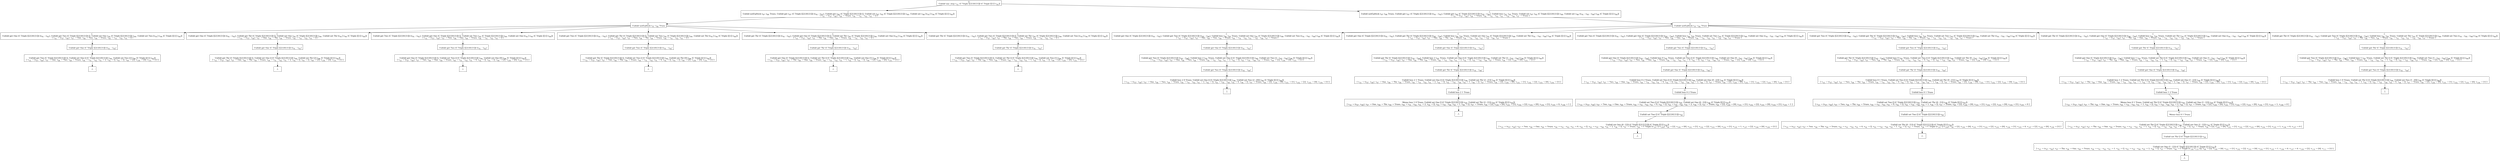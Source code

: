 digraph {
    graph [rankdir=TB
          ,bgcolor=transparent];
    node [shape=box
         ,fillcolor=white
         ,style=filled];
    0 [label=<O <BR/> Unfold one_step v<SUB>43</SUB> (C Triple [[2] [0] [1]]) (C Triple [[] [] v<SUB>84</SUB>])>];
    1 [label=<C <BR/> Unfold notEqStick v<SUB>87</SUB> v<SUB>88</SUB> Trueo, Unfold get v<SUB>87</SUB> (C Triple [[2] [0] [1]]) (v<SUB>91</SUB> : v<SUB>92</SUB>), Unfold get v<SUB>88</SUB> (C Triple [[2] [0] [1]]) [], Unfold set v<SUB>87</SUB> v<SUB>92</SUB> (C Triple [[2] [0] [1]]) v<SUB>94</SUB>, Unfold set v<SUB>88</SUB> [v<SUB>91</SUB>] v<SUB>94</SUB> (C Triple [[] [] v<SUB>84</SUB>]) <BR/>  [ v<SUB>43</SUB> &rarr; (v<SUB>87</SUB>, v<SUB>88</SUB>), v<SUB>89</SUB> &rarr; Trueo, v<SUB>90</SUB> &rarr; v<SUB>91</SUB> : v<SUB>92</SUB>, v<SUB>93</SUB> &rarr; [] ] >];
    2 [label=<C <BR/> Unfold notEqStick v<SUB>87</SUB> v<SUB>88</SUB> Trueo, Unfold get v<SUB>87</SUB> (C Triple [[2] [0] [1]]) (v<SUB>91</SUB> : v<SUB>92</SUB>), Unfold get v<SUB>88</SUB> (C Triple [[2] [0] [1]]) (v<SUB>95</SUB> : v<SUB>96</SUB>), Unfold less v<SUB>91</SUB> v<SUB>95</SUB> Trueo, Unfold set v<SUB>87</SUB> v<SUB>92</SUB> (C Triple [[2] [0] [1]]) v<SUB>98</SUB>, Unfold set v<SUB>88</SUB> (v<SUB>91</SUB> : v<SUB>95</SUB> : v<SUB>96</SUB>) v<SUB>98</SUB> (C Triple [[] [] v<SUB>84</SUB>]) <BR/>  [ v<SUB>43</SUB> &rarr; (v<SUB>87</SUB>, v<SUB>88</SUB>), v<SUB>89</SUB> &rarr; Trueo, v<SUB>90</SUB> &rarr; v<SUB>91</SUB> : v<SUB>92</SUB>, v<SUB>93</SUB> &rarr; v<SUB>95</SUB> : v<SUB>96</SUB>, v<SUB>97</SUB> &rarr; Trueo ] >];
    3 [label=<O <BR/> Unfold notEqStick v<SUB>87</SUB> v<SUB>88</SUB> Trueo>];
    4 [label=<C <BR/> Unfold get One (C Triple [[2] [0] [1]]) (v<SUB>91</SUB> : v<SUB>92</SUB>), Unfold get Two (C Triple [[2] [0] [1]]) [], Unfold set One v<SUB>92</SUB> (C Triple [[2] [0] [1]]) v<SUB>94</SUB>, Unfold set Two [v<SUB>91</SUB>] v<SUB>94</SUB> (C Triple [[] [] v<SUB>84</SUB>]) <BR/>  [ v<SUB>43</SUB> &rarr; (v<SUB>87</SUB>, v<SUB>88</SUB>), v<SUB>87</SUB> &rarr; One, v<SUB>88</SUB> &rarr; Two, v<SUB>89</SUB> &rarr; Trueo, v<SUB>90</SUB> &rarr; v<SUB>91</SUB> : v<SUB>92</SUB>, v<SUB>93</SUB> &rarr; [] ] >];
    5 [label=<C <BR/> Unfold get One (C Triple [[2] [0] [1]]) (v<SUB>91</SUB> : v<SUB>92</SUB>), Unfold get Thr (C Triple [[2] [0] [1]]) [], Unfold set One v<SUB>92</SUB> (C Triple [[2] [0] [1]]) v<SUB>94</SUB>, Unfold set Thr [v<SUB>91</SUB>] v<SUB>94</SUB> (C Triple [[] [] v<SUB>84</SUB>]) <BR/>  [ v<SUB>43</SUB> &rarr; (v<SUB>87</SUB>, v<SUB>88</SUB>), v<SUB>87</SUB> &rarr; One, v<SUB>88</SUB> &rarr; Thr, v<SUB>89</SUB> &rarr; Trueo, v<SUB>90</SUB> &rarr; v<SUB>91</SUB> : v<SUB>92</SUB>, v<SUB>93</SUB> &rarr; [] ] >];
    6 [label=<C <BR/> Unfold get Two (C Triple [[2] [0] [1]]) (v<SUB>91</SUB> : v<SUB>92</SUB>), Unfold get One (C Triple [[2] [0] [1]]) [], Unfold set Two v<SUB>92</SUB> (C Triple [[2] [0] [1]]) v<SUB>94</SUB>, Unfold set One [v<SUB>91</SUB>] v<SUB>94</SUB> (C Triple [[] [] v<SUB>84</SUB>]) <BR/>  [ v<SUB>43</SUB> &rarr; (v<SUB>87</SUB>, v<SUB>88</SUB>), v<SUB>87</SUB> &rarr; Two, v<SUB>88</SUB> &rarr; One, v<SUB>89</SUB> &rarr; Trueo, v<SUB>90</SUB> &rarr; v<SUB>91</SUB> : v<SUB>92</SUB>, v<SUB>93</SUB> &rarr; [] ] >];
    7 [label=<C <BR/> Unfold get Two (C Triple [[2] [0] [1]]) (v<SUB>91</SUB> : v<SUB>92</SUB>), Unfold get Thr (C Triple [[2] [0] [1]]) [], Unfold set Two v<SUB>92</SUB> (C Triple [[2] [0] [1]]) v<SUB>94</SUB>, Unfold set Thr [v<SUB>91</SUB>] v<SUB>94</SUB> (C Triple [[] [] v<SUB>84</SUB>]) <BR/>  [ v<SUB>43</SUB> &rarr; (v<SUB>87</SUB>, v<SUB>88</SUB>), v<SUB>87</SUB> &rarr; Two, v<SUB>88</SUB> &rarr; Thr, v<SUB>89</SUB> &rarr; Trueo, v<SUB>90</SUB> &rarr; v<SUB>91</SUB> : v<SUB>92</SUB>, v<SUB>93</SUB> &rarr; [] ] >];
    8 [label=<C <BR/> Unfold get Thr (C Triple [[2] [0] [1]]) (v<SUB>91</SUB> : v<SUB>92</SUB>), Unfold get One (C Triple [[2] [0] [1]]) [], Unfold set Thr v<SUB>92</SUB> (C Triple [[2] [0] [1]]) v<SUB>94</SUB>, Unfold set One [v<SUB>91</SUB>] v<SUB>94</SUB> (C Triple [[] [] v<SUB>84</SUB>]) <BR/>  [ v<SUB>43</SUB> &rarr; (v<SUB>87</SUB>, v<SUB>88</SUB>), v<SUB>87</SUB> &rarr; Thr, v<SUB>88</SUB> &rarr; One, v<SUB>89</SUB> &rarr; Trueo, v<SUB>90</SUB> &rarr; v<SUB>91</SUB> : v<SUB>92</SUB>, v<SUB>93</SUB> &rarr; [] ] >];
    9 [label=<C <BR/> Unfold get Thr (C Triple [[2] [0] [1]]) (v<SUB>91</SUB> : v<SUB>92</SUB>), Unfold get Two (C Triple [[2] [0] [1]]) [], Unfold set Thr v<SUB>92</SUB> (C Triple [[2] [0] [1]]) v<SUB>94</SUB>, Unfold set Two [v<SUB>91</SUB>] v<SUB>94</SUB> (C Triple [[] [] v<SUB>84</SUB>]) <BR/>  [ v<SUB>43</SUB> &rarr; (v<SUB>87</SUB>, v<SUB>88</SUB>), v<SUB>87</SUB> &rarr; Thr, v<SUB>88</SUB> &rarr; Two, v<SUB>89</SUB> &rarr; Trueo, v<SUB>90</SUB> &rarr; v<SUB>91</SUB> : v<SUB>92</SUB>, v<SUB>93</SUB> &rarr; [] ] >];
    10 [label=<O <BR/> Unfold get One (C Triple [[2] [0] [1]]) (v<SUB>91</SUB> : v<SUB>92</SUB>)>];
    11 [label=<C <BR/> Unfold get Two (C Triple [[2] [0] [1]]) [], Unfold set One [] (C Triple [[2] [0] [1]]) v<SUB>94</SUB>, Unfold set Two [2] v<SUB>94</SUB> (C Triple [[] [] v<SUB>84</SUB>]) <BR/>  [ v<SUB>43</SUB> &rarr; (v<SUB>87</SUB>, v<SUB>88</SUB>), v<SUB>87</SUB> &rarr; One, v<SUB>88</SUB> &rarr; Two, v<SUB>89</SUB> &rarr; Trueo, v<SUB>90</SUB> &rarr; v<SUB>91</SUB> : v<SUB>92</SUB>, v<SUB>91</SUB> &rarr; 2, v<SUB>92</SUB> &rarr; [], v<SUB>93</SUB> &rarr; [], v<SUB>99</SUB> &rarr; [2], v<SUB>100</SUB> &rarr; [0], v<SUB>101</SUB> &rarr; [1] ] >];
    12 [label=<_|_>];
    13 [label=<O <BR/> Unfold get One (C Triple [[2] [0] [1]]) (v<SUB>91</SUB> : v<SUB>92</SUB>)>];
    14 [label=<C <BR/> Unfold get Thr (C Triple [[2] [0] [1]]) [], Unfold set One [] (C Triple [[2] [0] [1]]) v<SUB>94</SUB>, Unfold set Thr [2] v<SUB>94</SUB> (C Triple [[] [] v<SUB>84</SUB>]) <BR/>  [ v<SUB>43</SUB> &rarr; (v<SUB>87</SUB>, v<SUB>88</SUB>), v<SUB>87</SUB> &rarr; One, v<SUB>88</SUB> &rarr; Thr, v<SUB>89</SUB> &rarr; Trueo, v<SUB>90</SUB> &rarr; v<SUB>91</SUB> : v<SUB>92</SUB>, v<SUB>91</SUB> &rarr; 2, v<SUB>92</SUB> &rarr; [], v<SUB>93</SUB> &rarr; [], v<SUB>99</SUB> &rarr; [2], v<SUB>100</SUB> &rarr; [0], v<SUB>101</SUB> &rarr; [1] ] >];
    15 [label=<_|_>];
    16 [label=<O <BR/> Unfold get Two (C Triple [[2] [0] [1]]) (v<SUB>91</SUB> : v<SUB>92</SUB>)>];
    17 [label=<C <BR/> Unfold get One (C Triple [[2] [0] [1]]) [], Unfold set Two [] (C Triple [[2] [0] [1]]) v<SUB>94</SUB>, Unfold set One [0] v<SUB>94</SUB> (C Triple [[] [] v<SUB>84</SUB>]) <BR/>  [ v<SUB>43</SUB> &rarr; (v<SUB>87</SUB>, v<SUB>88</SUB>), v<SUB>87</SUB> &rarr; Two, v<SUB>88</SUB> &rarr; One, v<SUB>89</SUB> &rarr; Trueo, v<SUB>90</SUB> &rarr; v<SUB>91</SUB> : v<SUB>92</SUB>, v<SUB>91</SUB> &rarr; 0, v<SUB>92</SUB> &rarr; [], v<SUB>93</SUB> &rarr; [], v<SUB>99</SUB> &rarr; [2], v<SUB>100</SUB> &rarr; [0], v<SUB>101</SUB> &rarr; [1] ] >];
    18 [label=<_|_>];
    19 [label=<O <BR/> Unfold get Two (C Triple [[2] [0] [1]]) (v<SUB>91</SUB> : v<SUB>92</SUB>)>];
    20 [label=<C <BR/> Unfold get Thr (C Triple [[2] [0] [1]]) [], Unfold set Two [] (C Triple [[2] [0] [1]]) v<SUB>94</SUB>, Unfold set Thr [0] v<SUB>94</SUB> (C Triple [[] [] v<SUB>84</SUB>]) <BR/>  [ v<SUB>43</SUB> &rarr; (v<SUB>87</SUB>, v<SUB>88</SUB>), v<SUB>87</SUB> &rarr; Two, v<SUB>88</SUB> &rarr; Thr, v<SUB>89</SUB> &rarr; Trueo, v<SUB>90</SUB> &rarr; v<SUB>91</SUB> : v<SUB>92</SUB>, v<SUB>91</SUB> &rarr; 0, v<SUB>92</SUB> &rarr; [], v<SUB>93</SUB> &rarr; [], v<SUB>99</SUB> &rarr; [2], v<SUB>100</SUB> &rarr; [0], v<SUB>101</SUB> &rarr; [1] ] >];
    21 [label=<_|_>];
    22 [label=<O <BR/> Unfold get Thr (C Triple [[2] [0] [1]]) (v<SUB>91</SUB> : v<SUB>92</SUB>)>];
    23 [label=<C <BR/> Unfold get One (C Triple [[2] [0] [1]]) [], Unfold set Thr [] (C Triple [[2] [0] [1]]) v<SUB>94</SUB>, Unfold set One [1] v<SUB>94</SUB> (C Triple [[] [] v<SUB>84</SUB>]) <BR/>  [ v<SUB>43</SUB> &rarr; (v<SUB>87</SUB>, v<SUB>88</SUB>), v<SUB>87</SUB> &rarr; Thr, v<SUB>88</SUB> &rarr; One, v<SUB>89</SUB> &rarr; Trueo, v<SUB>90</SUB> &rarr; v<SUB>91</SUB> : v<SUB>92</SUB>, v<SUB>91</SUB> &rarr; 1, v<SUB>92</SUB> &rarr; [], v<SUB>93</SUB> &rarr; [], v<SUB>99</SUB> &rarr; [2], v<SUB>100</SUB> &rarr; [0], v<SUB>101</SUB> &rarr; [1] ] >];
    24 [label=<_|_>];
    25 [label=<O <BR/> Unfold get Thr (C Triple [[2] [0] [1]]) (v<SUB>91</SUB> : v<SUB>92</SUB>)>];
    26 [label=<C <BR/> Unfold get Two (C Triple [[2] [0] [1]]) [], Unfold set Thr [] (C Triple [[2] [0] [1]]) v<SUB>94</SUB>, Unfold set Two [1] v<SUB>94</SUB> (C Triple [[] [] v<SUB>84</SUB>]) <BR/>  [ v<SUB>43</SUB> &rarr; (v<SUB>87</SUB>, v<SUB>88</SUB>), v<SUB>87</SUB> &rarr; Thr, v<SUB>88</SUB> &rarr; Two, v<SUB>89</SUB> &rarr; Trueo, v<SUB>90</SUB> &rarr; v<SUB>91</SUB> : v<SUB>92</SUB>, v<SUB>91</SUB> &rarr; 1, v<SUB>92</SUB> &rarr; [], v<SUB>93</SUB> &rarr; [], v<SUB>99</SUB> &rarr; [2], v<SUB>100</SUB> &rarr; [0], v<SUB>101</SUB> &rarr; [1] ] >];
    27 [label=<_|_>];
    28 [label=<O <BR/> Unfold notEqStick v<SUB>87</SUB> v<SUB>88</SUB> Trueo>];
    29 [label=<C <BR/> Unfold get One (C Triple [[2] [0] [1]]) (v<SUB>91</SUB> : v<SUB>92</SUB>), Unfold get Two (C Triple [[2] [0] [1]]) (v<SUB>95</SUB> : v<SUB>96</SUB>), Unfold less v<SUB>91</SUB> v<SUB>95</SUB> Trueo, Unfold set One v<SUB>92</SUB> (C Triple [[2] [0] [1]]) v<SUB>98</SUB>, Unfold set Two (v<SUB>91</SUB> : v<SUB>95</SUB> : v<SUB>96</SUB>) v<SUB>98</SUB> (C Triple [[] [] v<SUB>84</SUB>]) <BR/>  [ v<SUB>43</SUB> &rarr; (v<SUB>87</SUB>, v<SUB>88</SUB>), v<SUB>87</SUB> &rarr; One, v<SUB>88</SUB> &rarr; Two, v<SUB>89</SUB> &rarr; Trueo, v<SUB>90</SUB> &rarr; v<SUB>91</SUB> : v<SUB>92</SUB>, v<SUB>93</SUB> &rarr; v<SUB>95</SUB> : v<SUB>96</SUB>, v<SUB>97</SUB> &rarr; Trueo ] >];
    30 [label=<C <BR/> Unfold get One (C Triple [[2] [0] [1]]) (v<SUB>91</SUB> : v<SUB>92</SUB>), Unfold get Thr (C Triple [[2] [0] [1]]) (v<SUB>95</SUB> : v<SUB>96</SUB>), Unfold less v<SUB>91</SUB> v<SUB>95</SUB> Trueo, Unfold set One v<SUB>92</SUB> (C Triple [[2] [0] [1]]) v<SUB>98</SUB>, Unfold set Thr (v<SUB>91</SUB> : v<SUB>95</SUB> : v<SUB>96</SUB>) v<SUB>98</SUB> (C Triple [[] [] v<SUB>84</SUB>]) <BR/>  [ v<SUB>43</SUB> &rarr; (v<SUB>87</SUB>, v<SUB>88</SUB>), v<SUB>87</SUB> &rarr; One, v<SUB>88</SUB> &rarr; Thr, v<SUB>89</SUB> &rarr; Trueo, v<SUB>90</SUB> &rarr; v<SUB>91</SUB> : v<SUB>92</SUB>, v<SUB>93</SUB> &rarr; v<SUB>95</SUB> : v<SUB>96</SUB>, v<SUB>97</SUB> &rarr; Trueo ] >];
    31 [label=<C <BR/> Unfold get Two (C Triple [[2] [0] [1]]) (v<SUB>91</SUB> : v<SUB>92</SUB>), Unfold get One (C Triple [[2] [0] [1]]) (v<SUB>95</SUB> : v<SUB>96</SUB>), Unfold less v<SUB>91</SUB> v<SUB>95</SUB> Trueo, Unfold set Two v<SUB>92</SUB> (C Triple [[2] [0] [1]]) v<SUB>98</SUB>, Unfold set One (v<SUB>91</SUB> : v<SUB>95</SUB> : v<SUB>96</SUB>) v<SUB>98</SUB> (C Triple [[] [] v<SUB>84</SUB>]) <BR/>  [ v<SUB>43</SUB> &rarr; (v<SUB>87</SUB>, v<SUB>88</SUB>), v<SUB>87</SUB> &rarr; Two, v<SUB>88</SUB> &rarr; One, v<SUB>89</SUB> &rarr; Trueo, v<SUB>90</SUB> &rarr; v<SUB>91</SUB> : v<SUB>92</SUB>, v<SUB>93</SUB> &rarr; v<SUB>95</SUB> : v<SUB>96</SUB>, v<SUB>97</SUB> &rarr; Trueo ] >];
    32 [label=<C <BR/> Unfold get Two (C Triple [[2] [0] [1]]) (v<SUB>91</SUB> : v<SUB>92</SUB>), Unfold get Thr (C Triple [[2] [0] [1]]) (v<SUB>95</SUB> : v<SUB>96</SUB>), Unfold less v<SUB>91</SUB> v<SUB>95</SUB> Trueo, Unfold set Two v<SUB>92</SUB> (C Triple [[2] [0] [1]]) v<SUB>98</SUB>, Unfold set Thr (v<SUB>91</SUB> : v<SUB>95</SUB> : v<SUB>96</SUB>) v<SUB>98</SUB> (C Triple [[] [] v<SUB>84</SUB>]) <BR/>  [ v<SUB>43</SUB> &rarr; (v<SUB>87</SUB>, v<SUB>88</SUB>), v<SUB>87</SUB> &rarr; Two, v<SUB>88</SUB> &rarr; Thr, v<SUB>89</SUB> &rarr; Trueo, v<SUB>90</SUB> &rarr; v<SUB>91</SUB> : v<SUB>92</SUB>, v<SUB>93</SUB> &rarr; v<SUB>95</SUB> : v<SUB>96</SUB>, v<SUB>97</SUB> &rarr; Trueo ] >];
    33 [label=<C <BR/> Unfold get Thr (C Triple [[2] [0] [1]]) (v<SUB>91</SUB> : v<SUB>92</SUB>), Unfold get One (C Triple [[2] [0] [1]]) (v<SUB>95</SUB> : v<SUB>96</SUB>), Unfold less v<SUB>91</SUB> v<SUB>95</SUB> Trueo, Unfold set Thr v<SUB>92</SUB> (C Triple [[2] [0] [1]]) v<SUB>98</SUB>, Unfold set One (v<SUB>91</SUB> : v<SUB>95</SUB> : v<SUB>96</SUB>) v<SUB>98</SUB> (C Triple [[] [] v<SUB>84</SUB>]) <BR/>  [ v<SUB>43</SUB> &rarr; (v<SUB>87</SUB>, v<SUB>88</SUB>), v<SUB>87</SUB> &rarr; Thr, v<SUB>88</SUB> &rarr; One, v<SUB>89</SUB> &rarr; Trueo, v<SUB>90</SUB> &rarr; v<SUB>91</SUB> : v<SUB>92</SUB>, v<SUB>93</SUB> &rarr; v<SUB>95</SUB> : v<SUB>96</SUB>, v<SUB>97</SUB> &rarr; Trueo ] >];
    34 [label=<C <BR/> Unfold get Thr (C Triple [[2] [0] [1]]) (v<SUB>91</SUB> : v<SUB>92</SUB>), Unfold get Two (C Triple [[2] [0] [1]]) (v<SUB>95</SUB> : v<SUB>96</SUB>), Unfold less v<SUB>91</SUB> v<SUB>95</SUB> Trueo, Unfold set Thr v<SUB>92</SUB> (C Triple [[2] [0] [1]]) v<SUB>98</SUB>, Unfold set Two (v<SUB>91</SUB> : v<SUB>95</SUB> : v<SUB>96</SUB>) v<SUB>98</SUB> (C Triple [[] [] v<SUB>84</SUB>]) <BR/>  [ v<SUB>43</SUB> &rarr; (v<SUB>87</SUB>, v<SUB>88</SUB>), v<SUB>87</SUB> &rarr; Thr, v<SUB>88</SUB> &rarr; Two, v<SUB>89</SUB> &rarr; Trueo, v<SUB>90</SUB> &rarr; v<SUB>91</SUB> : v<SUB>92</SUB>, v<SUB>93</SUB> &rarr; v<SUB>95</SUB> : v<SUB>96</SUB>, v<SUB>97</SUB> &rarr; Trueo ] >];
    35 [label=<O <BR/> Unfold get One (C Triple [[2] [0] [1]]) (v<SUB>91</SUB> : v<SUB>92</SUB>)>];
    36 [label=<C <BR/> Unfold get Two (C Triple [[2] [0] [1]]) (v<SUB>95</SUB> : v<SUB>96</SUB>), Unfold less 2 v<SUB>95</SUB> Trueo, Unfold set One [] (C Triple [[2] [0] [1]]) v<SUB>98</SUB>, Unfold set Two (2 : v<SUB>95</SUB> : v<SUB>96</SUB>) v<SUB>98</SUB> (C Triple [[] [] v<SUB>84</SUB>]) <BR/>  [ v<SUB>43</SUB> &rarr; (v<SUB>87</SUB>, v<SUB>88</SUB>), v<SUB>87</SUB> &rarr; One, v<SUB>88</SUB> &rarr; Two, v<SUB>89</SUB> &rarr; Trueo, v<SUB>90</SUB> &rarr; v<SUB>91</SUB> : v<SUB>92</SUB>, v<SUB>91</SUB> &rarr; 2, v<SUB>92</SUB> &rarr; [], v<SUB>93</SUB> &rarr; v<SUB>95</SUB> : v<SUB>96</SUB>, v<SUB>97</SUB> &rarr; Trueo, v<SUB>99</SUB> &rarr; [2], v<SUB>100</SUB> &rarr; [0], v<SUB>101</SUB> &rarr; [1] ] >];
    37 [label=<O <BR/> Unfold get Two (C Triple [[2] [0] [1]]) (v<SUB>95</SUB> : v<SUB>96</SUB>)>];
    38 [label=<C <BR/> Unfold less 2 0 Trueo, Unfold set One [] (C Triple [[2] [0] [1]]) v<SUB>98</SUB>, Unfold set Two (2 : [0]) v<SUB>98</SUB> (C Triple [[] [] v<SUB>84</SUB>]) <BR/>  [ v<SUB>43</SUB> &rarr; (v<SUB>87</SUB>, v<SUB>88</SUB>), v<SUB>87</SUB> &rarr; One, v<SUB>88</SUB> &rarr; Two, v<SUB>89</SUB> &rarr; Trueo, v<SUB>90</SUB> &rarr; v<SUB>91</SUB> : v<SUB>92</SUB>, v<SUB>91</SUB> &rarr; 2, v<SUB>92</SUB> &rarr; [], v<SUB>93</SUB> &rarr; v<SUB>95</SUB> : v<SUB>96</SUB>, v<SUB>95</SUB> &rarr; 0, v<SUB>96</SUB> &rarr; [], v<SUB>97</SUB> &rarr; Trueo, v<SUB>99</SUB> &rarr; [2], v<SUB>100</SUB> &rarr; [0], v<SUB>101</SUB> &rarr; [1], v<SUB>102</SUB> &rarr; [2], v<SUB>103</SUB> &rarr; [0], v<SUB>104</SUB> &rarr; [1] ] >];
    39 [label=<_|_>];
    40 [label=<O <BR/> Unfold get One (C Triple [[2] [0] [1]]) (v<SUB>91</SUB> : v<SUB>92</SUB>)>];
    41 [label=<C <BR/> Unfold get Thr (C Triple [[2] [0] [1]]) (v<SUB>95</SUB> : v<SUB>96</SUB>), Unfold less 2 v<SUB>95</SUB> Trueo, Unfold set One [] (C Triple [[2] [0] [1]]) v<SUB>98</SUB>, Unfold set Thr (2 : v<SUB>95</SUB> : v<SUB>96</SUB>) v<SUB>98</SUB> (C Triple [[] [] v<SUB>84</SUB>]) <BR/>  [ v<SUB>43</SUB> &rarr; (v<SUB>87</SUB>, v<SUB>88</SUB>), v<SUB>87</SUB> &rarr; One, v<SUB>88</SUB> &rarr; Thr, v<SUB>89</SUB> &rarr; Trueo, v<SUB>90</SUB> &rarr; v<SUB>91</SUB> : v<SUB>92</SUB>, v<SUB>91</SUB> &rarr; 2, v<SUB>92</SUB> &rarr; [], v<SUB>93</SUB> &rarr; v<SUB>95</SUB> : v<SUB>96</SUB>, v<SUB>97</SUB> &rarr; Trueo, v<SUB>99</SUB> &rarr; [2], v<SUB>100</SUB> &rarr; [0], v<SUB>101</SUB> &rarr; [1] ] >];
    42 [label=<O <BR/> Unfold get Thr (C Triple [[2] [0] [1]]) (v<SUB>95</SUB> : v<SUB>96</SUB>)>];
    43 [label=<C <BR/> Unfold less 2 1 Trueo, Unfold set One [] (C Triple [[2] [0] [1]]) v<SUB>98</SUB>, Unfold set Thr (2 : [1]) v<SUB>98</SUB> (C Triple [[] [] v<SUB>84</SUB>]) <BR/>  [ v<SUB>43</SUB> &rarr; (v<SUB>87</SUB>, v<SUB>88</SUB>), v<SUB>87</SUB> &rarr; One, v<SUB>88</SUB> &rarr; Thr, v<SUB>89</SUB> &rarr; Trueo, v<SUB>90</SUB> &rarr; v<SUB>91</SUB> : v<SUB>92</SUB>, v<SUB>91</SUB> &rarr; 2, v<SUB>92</SUB> &rarr; [], v<SUB>93</SUB> &rarr; v<SUB>95</SUB> : v<SUB>96</SUB>, v<SUB>95</SUB> &rarr; 1, v<SUB>96</SUB> &rarr; [], v<SUB>97</SUB> &rarr; Trueo, v<SUB>99</SUB> &rarr; [2], v<SUB>100</SUB> &rarr; [0], v<SUB>101</SUB> &rarr; [1], v<SUB>102</SUB> &rarr; [2], v<SUB>103</SUB> &rarr; [0], v<SUB>104</SUB> &rarr; [1] ] >];
    44 [label=<O <BR/> Unfold less 2 1 Trueo>];
    45 [label=<C <BR/> Memo less 1 0 Trueo, Unfold set One [] (C Triple [[2] [0] [1]]) v<SUB>98</SUB>, Unfold set Thr (2 : [1]) v<SUB>98</SUB> (C Triple [[] [] v<SUB>84</SUB>]) <BR/>  [ v<SUB>43</SUB> &rarr; (v<SUB>87</SUB>, v<SUB>88</SUB>), v<SUB>87</SUB> &rarr; One, v<SUB>88</SUB> &rarr; Thr, v<SUB>89</SUB> &rarr; Trueo, v<SUB>90</SUB> &rarr; v<SUB>91</SUB> : v<SUB>92</SUB>, v<SUB>91</SUB> &rarr; 2, v<SUB>92</SUB> &rarr; [], v<SUB>93</SUB> &rarr; v<SUB>95</SUB> : v<SUB>96</SUB>, v<SUB>95</SUB> &rarr; 1, v<SUB>96</SUB> &rarr; [], v<SUB>97</SUB> &rarr; Trueo, v<SUB>99</SUB> &rarr; [2], v<SUB>100</SUB> &rarr; [0], v<SUB>101</SUB> &rarr; [1], v<SUB>102</SUB> &rarr; [2], v<SUB>103</SUB> &rarr; [0], v<SUB>104</SUB> &rarr; [1], v<SUB>105</SUB> &rarr; 0, v<SUB>106</SUB> &rarr; 1 ] >];
    46 [label=<_|_>];
    47 [label=<O <BR/> Unfold get Two (C Triple [[2] [0] [1]]) (v<SUB>91</SUB> : v<SUB>92</SUB>)>];
    48 [label=<C <BR/> Unfold get One (C Triple [[2] [0] [1]]) (v<SUB>95</SUB> : v<SUB>96</SUB>), Unfold less 0 v<SUB>95</SUB> Trueo, Unfold set Two [] (C Triple [[2] [0] [1]]) v<SUB>98</SUB>, Unfold set One (0 : v<SUB>95</SUB> : v<SUB>96</SUB>) v<SUB>98</SUB> (C Triple [[] [] v<SUB>84</SUB>]) <BR/>  [ v<SUB>43</SUB> &rarr; (v<SUB>87</SUB>, v<SUB>88</SUB>), v<SUB>87</SUB> &rarr; Two, v<SUB>88</SUB> &rarr; One, v<SUB>89</SUB> &rarr; Trueo, v<SUB>90</SUB> &rarr; v<SUB>91</SUB> : v<SUB>92</SUB>, v<SUB>91</SUB> &rarr; 0, v<SUB>92</SUB> &rarr; [], v<SUB>93</SUB> &rarr; v<SUB>95</SUB> : v<SUB>96</SUB>, v<SUB>97</SUB> &rarr; Trueo, v<SUB>99</SUB> &rarr; [2], v<SUB>100</SUB> &rarr; [0], v<SUB>101</SUB> &rarr; [1] ] >];
    49 [label=<O <BR/> Unfold get One (C Triple [[2] [0] [1]]) (v<SUB>95</SUB> : v<SUB>96</SUB>)>];
    50 [label=<C <BR/> Unfold less 0 2 Trueo, Unfold set Two [] (C Triple [[2] [0] [1]]) v<SUB>98</SUB>, Unfold set One (0 : [2]) v<SUB>98</SUB> (C Triple [[] [] v<SUB>84</SUB>]) <BR/>  [ v<SUB>43</SUB> &rarr; (v<SUB>87</SUB>, v<SUB>88</SUB>), v<SUB>87</SUB> &rarr; Two, v<SUB>88</SUB> &rarr; One, v<SUB>89</SUB> &rarr; Trueo, v<SUB>90</SUB> &rarr; v<SUB>91</SUB> : v<SUB>92</SUB>, v<SUB>91</SUB> &rarr; 0, v<SUB>92</SUB> &rarr; [], v<SUB>93</SUB> &rarr; v<SUB>95</SUB> : v<SUB>96</SUB>, v<SUB>95</SUB> &rarr; 2, v<SUB>96</SUB> &rarr; [], v<SUB>97</SUB> &rarr; Trueo, v<SUB>99</SUB> &rarr; [2], v<SUB>100</SUB> &rarr; [0], v<SUB>101</SUB> &rarr; [1], v<SUB>102</SUB> &rarr; [2], v<SUB>103</SUB> &rarr; [0], v<SUB>104</SUB> &rarr; [1] ] >];
    51 [label=<O <BR/> Unfold less 0 2 Trueo>];
    52 [label=<C <BR/> Unfold set Two [] (C Triple [[2] [0] [1]]) v<SUB>98</SUB>, Unfold set One (0 : [2]) v<SUB>98</SUB> (C Triple [[] [] v<SUB>84</SUB>]) <BR/>  [ v<SUB>43</SUB> &rarr; (v<SUB>87</SUB>, v<SUB>88</SUB>), v<SUB>87</SUB> &rarr; Two, v<SUB>88</SUB> &rarr; One, v<SUB>89</SUB> &rarr; Trueo, v<SUB>90</SUB> &rarr; v<SUB>91</SUB> : v<SUB>92</SUB>, v<SUB>91</SUB> &rarr; 0, v<SUB>92</SUB> &rarr; [], v<SUB>93</SUB> &rarr; v<SUB>95</SUB> : v<SUB>96</SUB>, v<SUB>95</SUB> &rarr; 2, v<SUB>96</SUB> &rarr; [], v<SUB>97</SUB> &rarr; Trueo, v<SUB>99</SUB> &rarr; [2], v<SUB>100</SUB> &rarr; [0], v<SUB>101</SUB> &rarr; [1], v<SUB>102</SUB> &rarr; [2], v<SUB>103</SUB> &rarr; [0], v<SUB>104</SUB> &rarr; [1], v<SUB>105</SUB> &rarr; 1 ] >];
    53 [label=<O <BR/> Unfold set Two [] (C Triple [[2] [0] [1]]) v<SUB>98</SUB>>];
    54 [label=<C <BR/> Unfold set One (0 : [2]) (C Triple [[2] [] [1]]) (C Triple [[] [] v<SUB>84</SUB>]) <BR/>  [ v<SUB>43</SUB> &rarr; (v<SUB>87</SUB>, v<SUB>88</SUB>), v<SUB>87</SUB> &rarr; Two, v<SUB>88</SUB> &rarr; One, v<SUB>89</SUB> &rarr; Trueo, v<SUB>90</SUB> &rarr; v<SUB>91</SUB> : v<SUB>92</SUB>, v<SUB>91</SUB> &rarr; 0, v<SUB>92</SUB> &rarr; [], v<SUB>93</SUB> &rarr; v<SUB>95</SUB> : v<SUB>96</SUB>, v<SUB>95</SUB> &rarr; 2, v<SUB>96</SUB> &rarr; [], v<SUB>97</SUB> &rarr; Trueo, v<SUB>98</SUB> &rarr; C Triple [v<SUB>107</SUB> [] v<SUB>109</SUB>], v<SUB>99</SUB> &rarr; [2], v<SUB>100</SUB> &rarr; [0], v<SUB>101</SUB> &rarr; [1], v<SUB>102</SUB> &rarr; [2], v<SUB>103</SUB> &rarr; [0], v<SUB>104</SUB> &rarr; [1], v<SUB>105</SUB> &rarr; 1, v<SUB>107</SUB> &rarr; [2], v<SUB>108</SUB> &rarr; [0], v<SUB>109</SUB> &rarr; [1] ] >];
    55 [label=<_|_>];
    56 [label=<O <BR/> Unfold get Two (C Triple [[2] [0] [1]]) (v<SUB>91</SUB> : v<SUB>92</SUB>)>];
    57 [label=<C <BR/> Unfold get Thr (C Triple [[2] [0] [1]]) (v<SUB>95</SUB> : v<SUB>96</SUB>), Unfold less 0 v<SUB>95</SUB> Trueo, Unfold set Two [] (C Triple [[2] [0] [1]]) v<SUB>98</SUB>, Unfold set Thr (0 : v<SUB>95</SUB> : v<SUB>96</SUB>) v<SUB>98</SUB> (C Triple [[] [] v<SUB>84</SUB>]) <BR/>  [ v<SUB>43</SUB> &rarr; (v<SUB>87</SUB>, v<SUB>88</SUB>), v<SUB>87</SUB> &rarr; Two, v<SUB>88</SUB> &rarr; Thr, v<SUB>89</SUB> &rarr; Trueo, v<SUB>90</SUB> &rarr; v<SUB>91</SUB> : v<SUB>92</SUB>, v<SUB>91</SUB> &rarr; 0, v<SUB>92</SUB> &rarr; [], v<SUB>93</SUB> &rarr; v<SUB>95</SUB> : v<SUB>96</SUB>, v<SUB>97</SUB> &rarr; Trueo, v<SUB>99</SUB> &rarr; [2], v<SUB>100</SUB> &rarr; [0], v<SUB>101</SUB> &rarr; [1] ] >];
    58 [label=<O <BR/> Unfold get Thr (C Triple [[2] [0] [1]]) (v<SUB>95</SUB> : v<SUB>96</SUB>)>];
    59 [label=<C <BR/> Unfold less 0 1 Trueo, Unfold set Two [] (C Triple [[2] [0] [1]]) v<SUB>98</SUB>, Unfold set Thr (0 : [1]) v<SUB>98</SUB> (C Triple [[] [] v<SUB>84</SUB>]) <BR/>  [ v<SUB>43</SUB> &rarr; (v<SUB>87</SUB>, v<SUB>88</SUB>), v<SUB>87</SUB> &rarr; Two, v<SUB>88</SUB> &rarr; Thr, v<SUB>89</SUB> &rarr; Trueo, v<SUB>90</SUB> &rarr; v<SUB>91</SUB> : v<SUB>92</SUB>, v<SUB>91</SUB> &rarr; 0, v<SUB>92</SUB> &rarr; [], v<SUB>93</SUB> &rarr; v<SUB>95</SUB> : v<SUB>96</SUB>, v<SUB>95</SUB> &rarr; 1, v<SUB>96</SUB> &rarr; [], v<SUB>97</SUB> &rarr; Trueo, v<SUB>99</SUB> &rarr; [2], v<SUB>100</SUB> &rarr; [0], v<SUB>101</SUB> &rarr; [1], v<SUB>102</SUB> &rarr; [2], v<SUB>103</SUB> &rarr; [0], v<SUB>104</SUB> &rarr; [1] ] >];
    60 [label=<O <BR/> Unfold less 0 1 Trueo>];
    61 [label=<C <BR/> Unfold set Two [] (C Triple [[2] [0] [1]]) v<SUB>98</SUB>, Unfold set Thr (0 : [1]) v<SUB>98</SUB> (C Triple [[] [] v<SUB>84</SUB>]) <BR/>  [ v<SUB>43</SUB> &rarr; (v<SUB>87</SUB>, v<SUB>88</SUB>), v<SUB>87</SUB> &rarr; Two, v<SUB>88</SUB> &rarr; Thr, v<SUB>89</SUB> &rarr; Trueo, v<SUB>90</SUB> &rarr; v<SUB>91</SUB> : v<SUB>92</SUB>, v<SUB>91</SUB> &rarr; 0, v<SUB>92</SUB> &rarr; [], v<SUB>93</SUB> &rarr; v<SUB>95</SUB> : v<SUB>96</SUB>, v<SUB>95</SUB> &rarr; 1, v<SUB>96</SUB> &rarr; [], v<SUB>97</SUB> &rarr; Trueo, v<SUB>99</SUB> &rarr; [2], v<SUB>100</SUB> &rarr; [0], v<SUB>101</SUB> &rarr; [1], v<SUB>102</SUB> &rarr; [2], v<SUB>103</SUB> &rarr; [0], v<SUB>104</SUB> &rarr; [1], v<SUB>105</SUB> &rarr; 0 ] >];
    62 [label=<O <BR/> Unfold set Two [] (C Triple [[2] [0] [1]]) v<SUB>98</SUB>>];
    63 [label=<C <BR/> Unfold set Thr (0 : [1]) (C Triple [[2] [] [1]]) (C Triple [[] [] v<SUB>84</SUB>]) <BR/>  [ v<SUB>43</SUB> &rarr; (v<SUB>87</SUB>, v<SUB>88</SUB>), v<SUB>87</SUB> &rarr; Two, v<SUB>88</SUB> &rarr; Thr, v<SUB>89</SUB> &rarr; Trueo, v<SUB>90</SUB> &rarr; v<SUB>91</SUB> : v<SUB>92</SUB>, v<SUB>91</SUB> &rarr; 0, v<SUB>92</SUB> &rarr; [], v<SUB>93</SUB> &rarr; v<SUB>95</SUB> : v<SUB>96</SUB>, v<SUB>95</SUB> &rarr; 1, v<SUB>96</SUB> &rarr; [], v<SUB>97</SUB> &rarr; Trueo, v<SUB>98</SUB> &rarr; C Triple [v<SUB>107</SUB> [] v<SUB>109</SUB>], v<SUB>99</SUB> &rarr; [2], v<SUB>100</SUB> &rarr; [0], v<SUB>101</SUB> &rarr; [1], v<SUB>102</SUB> &rarr; [2], v<SUB>103</SUB> &rarr; [0], v<SUB>104</SUB> &rarr; [1], v<SUB>105</SUB> &rarr; 0, v<SUB>107</SUB> &rarr; [2], v<SUB>108</SUB> &rarr; [0], v<SUB>109</SUB> &rarr; [1] ] >];
    64 [label=<_|_>];
    65 [label=<O <BR/> Unfold get Thr (C Triple [[2] [0] [1]]) (v<SUB>91</SUB> : v<SUB>92</SUB>)>];
    66 [label=<C <BR/> Unfold get One (C Triple [[2] [0] [1]]) (v<SUB>95</SUB> : v<SUB>96</SUB>), Unfold less 1 v<SUB>95</SUB> Trueo, Unfold set Thr [] (C Triple [[2] [0] [1]]) v<SUB>98</SUB>, Unfold set One (1 : v<SUB>95</SUB> : v<SUB>96</SUB>) v<SUB>98</SUB> (C Triple [[] [] v<SUB>84</SUB>]) <BR/>  [ v<SUB>43</SUB> &rarr; (v<SUB>87</SUB>, v<SUB>88</SUB>), v<SUB>87</SUB> &rarr; Thr, v<SUB>88</SUB> &rarr; One, v<SUB>89</SUB> &rarr; Trueo, v<SUB>90</SUB> &rarr; v<SUB>91</SUB> : v<SUB>92</SUB>, v<SUB>91</SUB> &rarr; 1, v<SUB>92</SUB> &rarr; [], v<SUB>93</SUB> &rarr; v<SUB>95</SUB> : v<SUB>96</SUB>, v<SUB>97</SUB> &rarr; Trueo, v<SUB>99</SUB> &rarr; [2], v<SUB>100</SUB> &rarr; [0], v<SUB>101</SUB> &rarr; [1] ] >];
    67 [label=<O <BR/> Unfold get One (C Triple [[2] [0] [1]]) (v<SUB>95</SUB> : v<SUB>96</SUB>)>];
    68 [label=<C <BR/> Unfold less 1 2 Trueo, Unfold set Thr [] (C Triple [[2] [0] [1]]) v<SUB>98</SUB>, Unfold set One (1 : [2]) v<SUB>98</SUB> (C Triple [[] [] v<SUB>84</SUB>]) <BR/>  [ v<SUB>43</SUB> &rarr; (v<SUB>87</SUB>, v<SUB>88</SUB>), v<SUB>87</SUB> &rarr; Thr, v<SUB>88</SUB> &rarr; One, v<SUB>89</SUB> &rarr; Trueo, v<SUB>90</SUB> &rarr; v<SUB>91</SUB> : v<SUB>92</SUB>, v<SUB>91</SUB> &rarr; 1, v<SUB>92</SUB> &rarr; [], v<SUB>93</SUB> &rarr; v<SUB>95</SUB> : v<SUB>96</SUB>, v<SUB>95</SUB> &rarr; 2, v<SUB>96</SUB> &rarr; [], v<SUB>97</SUB> &rarr; Trueo, v<SUB>99</SUB> &rarr; [2], v<SUB>100</SUB> &rarr; [0], v<SUB>101</SUB> &rarr; [1], v<SUB>102</SUB> &rarr; [2], v<SUB>103</SUB> &rarr; [0], v<SUB>104</SUB> &rarr; [1] ] >];
    69 [label=<O <BR/> Unfold less 1 2 Trueo>];
    70 [label=<C <BR/> Memo less 0 1 Trueo, Unfold set Thr [] (C Triple [[2] [0] [1]]) v<SUB>98</SUB>, Unfold set One (1 : [2]) v<SUB>98</SUB> (C Triple [[] [] v<SUB>84</SUB>]) <BR/>  [ v<SUB>43</SUB> &rarr; (v<SUB>87</SUB>, v<SUB>88</SUB>), v<SUB>87</SUB> &rarr; Thr, v<SUB>88</SUB> &rarr; One, v<SUB>89</SUB> &rarr; Trueo, v<SUB>90</SUB> &rarr; v<SUB>91</SUB> : v<SUB>92</SUB>, v<SUB>91</SUB> &rarr; 1, v<SUB>92</SUB> &rarr; [], v<SUB>93</SUB> &rarr; v<SUB>95</SUB> : v<SUB>96</SUB>, v<SUB>95</SUB> &rarr; 2, v<SUB>96</SUB> &rarr; [], v<SUB>97</SUB> &rarr; Trueo, v<SUB>99</SUB> &rarr; [2], v<SUB>100</SUB> &rarr; [0], v<SUB>101</SUB> &rarr; [1], v<SUB>102</SUB> &rarr; [2], v<SUB>103</SUB> &rarr; [0], v<SUB>104</SUB> &rarr; [1], v<SUB>105</SUB> &rarr; 1, v<SUB>106</SUB> &rarr; 0 ] >];
    71 [label=<O <BR/> Memo less 0 1 Trueo>];
    72 [label=<C <BR/> Unfold set Thr [] (C Triple [[2] [0] [1]]) v<SUB>98</SUB>, Unfold set One (1 : [2]) v<SUB>98</SUB> (C Triple [[] [] v<SUB>84</SUB>]) <BR/>  [ v<SUB>43</SUB> &rarr; (v<SUB>87</SUB>, v<SUB>88</SUB>), v<SUB>87</SUB> &rarr; Thr, v<SUB>88</SUB> &rarr; One, v<SUB>89</SUB> &rarr; Trueo, v<SUB>90</SUB> &rarr; v<SUB>91</SUB> : v<SUB>92</SUB>, v<SUB>91</SUB> &rarr; 1, v<SUB>92</SUB> &rarr; [], v<SUB>93</SUB> &rarr; v<SUB>95</SUB> : v<SUB>96</SUB>, v<SUB>95</SUB> &rarr; 2, v<SUB>96</SUB> &rarr; [], v<SUB>97</SUB> &rarr; Trueo, v<SUB>99</SUB> &rarr; [2], v<SUB>100</SUB> &rarr; [0], v<SUB>101</SUB> &rarr; [1], v<SUB>102</SUB> &rarr; [2], v<SUB>103</SUB> &rarr; [0], v<SUB>104</SUB> &rarr; [1], v<SUB>105</SUB> &rarr; 1, v<SUB>106</SUB> &rarr; 0, v<SUB>107</SUB> &rarr; 0 ] >];
    73 [label=<O <BR/> Unfold set Thr [] (C Triple [[2] [0] [1]]) v<SUB>98</SUB>>];
    74 [label=<C <BR/> Unfold set One (1 : [2]) (C Triple [[2] [0] []]) (C Triple [[] [] v<SUB>84</SUB>]) <BR/>  [ v<SUB>43</SUB> &rarr; (v<SUB>87</SUB>, v<SUB>88</SUB>), v<SUB>87</SUB> &rarr; Thr, v<SUB>88</SUB> &rarr; One, v<SUB>89</SUB> &rarr; Trueo, v<SUB>90</SUB> &rarr; v<SUB>91</SUB> : v<SUB>92</SUB>, v<SUB>91</SUB> &rarr; 1, v<SUB>92</SUB> &rarr; [], v<SUB>93</SUB> &rarr; v<SUB>95</SUB> : v<SUB>96</SUB>, v<SUB>95</SUB> &rarr; 2, v<SUB>96</SUB> &rarr; [], v<SUB>97</SUB> &rarr; Trueo, v<SUB>98</SUB> &rarr; C Triple [v<SUB>109</SUB> v<SUB>110</SUB> []], v<SUB>99</SUB> &rarr; [2], v<SUB>100</SUB> &rarr; [0], v<SUB>101</SUB> &rarr; [1], v<SUB>102</SUB> &rarr; [2], v<SUB>103</SUB> &rarr; [0], v<SUB>104</SUB> &rarr; [1], v<SUB>105</SUB> &rarr; 1, v<SUB>106</SUB> &rarr; 0, v<SUB>107</SUB> &rarr; 0, v<SUB>109</SUB> &rarr; [2], v<SUB>110</SUB> &rarr; [0], v<SUB>111</SUB> &rarr; [1] ] >];
    75 [label=<_|_>];
    76 [label=<O <BR/> Unfold get Thr (C Triple [[2] [0] [1]]) (v<SUB>91</SUB> : v<SUB>92</SUB>)>];
    77 [label=<C <BR/> Unfold get Two (C Triple [[2] [0] [1]]) (v<SUB>95</SUB> : v<SUB>96</SUB>), Unfold less 1 v<SUB>95</SUB> Trueo, Unfold set Thr [] (C Triple [[2] [0] [1]]) v<SUB>98</SUB>, Unfold set Two (1 : v<SUB>95</SUB> : v<SUB>96</SUB>) v<SUB>98</SUB> (C Triple [[] [] v<SUB>84</SUB>]) <BR/>  [ v<SUB>43</SUB> &rarr; (v<SUB>87</SUB>, v<SUB>88</SUB>), v<SUB>87</SUB> &rarr; Thr, v<SUB>88</SUB> &rarr; Two, v<SUB>89</SUB> &rarr; Trueo, v<SUB>90</SUB> &rarr; v<SUB>91</SUB> : v<SUB>92</SUB>, v<SUB>91</SUB> &rarr; 1, v<SUB>92</SUB> &rarr; [], v<SUB>93</SUB> &rarr; v<SUB>95</SUB> : v<SUB>96</SUB>, v<SUB>97</SUB> &rarr; Trueo, v<SUB>99</SUB> &rarr; [2], v<SUB>100</SUB> &rarr; [0], v<SUB>101</SUB> &rarr; [1] ] >];
    78 [label=<O <BR/> Unfold get Two (C Triple [[2] [0] [1]]) (v<SUB>95</SUB> : v<SUB>96</SUB>)>];
    79 [label=<C <BR/> Unfold less 1 0 Trueo, Unfold set Thr [] (C Triple [[2] [0] [1]]) v<SUB>98</SUB>, Unfold set Two (1 : [0]) v<SUB>98</SUB> (C Triple [[] [] v<SUB>84</SUB>]) <BR/>  [ v<SUB>43</SUB> &rarr; (v<SUB>87</SUB>, v<SUB>88</SUB>), v<SUB>87</SUB> &rarr; Thr, v<SUB>88</SUB> &rarr; Two, v<SUB>89</SUB> &rarr; Trueo, v<SUB>90</SUB> &rarr; v<SUB>91</SUB> : v<SUB>92</SUB>, v<SUB>91</SUB> &rarr; 1, v<SUB>92</SUB> &rarr; [], v<SUB>93</SUB> &rarr; v<SUB>95</SUB> : v<SUB>96</SUB>, v<SUB>95</SUB> &rarr; 0, v<SUB>96</SUB> &rarr; [], v<SUB>97</SUB> &rarr; Trueo, v<SUB>99</SUB> &rarr; [2], v<SUB>100</SUB> &rarr; [0], v<SUB>101</SUB> &rarr; [1], v<SUB>102</SUB> &rarr; [2], v<SUB>103</SUB> &rarr; [0], v<SUB>104</SUB> &rarr; [1] ] >];
    80 [label=<_|_>];
    0 -> 1 [label=""];
    0 -> 2 [label=""];
    1 -> 3 [label=""];
    2 -> 28 [label=""];
    3 -> 4 [label=""];
    3 -> 5 [label=""];
    3 -> 6 [label=""];
    3 -> 7 [label=""];
    3 -> 8 [label=""];
    3 -> 9 [label=""];
    4 -> 10 [label=""];
    5 -> 13 [label=""];
    6 -> 16 [label=""];
    7 -> 19 [label=""];
    8 -> 22 [label=""];
    9 -> 25 [label=""];
    10 -> 11 [label=""];
    11 -> 12 [label=""];
    13 -> 14 [label=""];
    14 -> 15 [label=""];
    16 -> 17 [label=""];
    17 -> 18 [label=""];
    19 -> 20 [label=""];
    20 -> 21 [label=""];
    22 -> 23 [label=""];
    23 -> 24 [label=""];
    25 -> 26 [label=""];
    26 -> 27 [label=""];
    28 -> 29 [label=""];
    28 -> 30 [label=""];
    28 -> 31 [label=""];
    28 -> 32 [label=""];
    28 -> 33 [label=""];
    28 -> 34 [label=""];
    29 -> 35 [label=""];
    30 -> 40 [label=""];
    31 -> 47 [label=""];
    32 -> 56 [label=""];
    33 -> 65 [label=""];
    34 -> 76 [label=""];
    35 -> 36 [label=""];
    36 -> 37 [label=""];
    37 -> 38 [label=""];
    38 -> 39 [label=""];
    40 -> 41 [label=""];
    41 -> 42 [label=""];
    42 -> 43 [label=""];
    43 -> 44 [label=""];
    44 -> 45 [label=""];
    45 -> 46 [label=""];
    47 -> 48 [label=""];
    48 -> 49 [label=""];
    49 -> 50 [label=""];
    50 -> 51 [label=""];
    51 -> 52 [label=""];
    52 -> 53 [label=""];
    53 -> 54 [label=""];
    54 -> 55 [label=""];
    56 -> 57 [label=""];
    57 -> 58 [label=""];
    58 -> 59 [label=""];
    59 -> 60 [label=""];
    60 -> 61 [label=""];
    61 -> 62 [label=""];
    62 -> 63 [label=""];
    63 -> 64 [label=""];
    65 -> 66 [label=""];
    66 -> 67 [label=""];
    67 -> 68 [label=""];
    68 -> 69 [label=""];
    69 -> 70 [label=""];
    70 -> 71 [label=""];
    71 -> 72 [label=""];
    72 -> 73 [label=""];
    73 -> 74 [label=""];
    74 -> 75 [label=""];
    76 -> 77 [label=""];
    77 -> 78 [label=""];
    78 -> 79 [label=""];
    79 -> 80 [label=""];
}